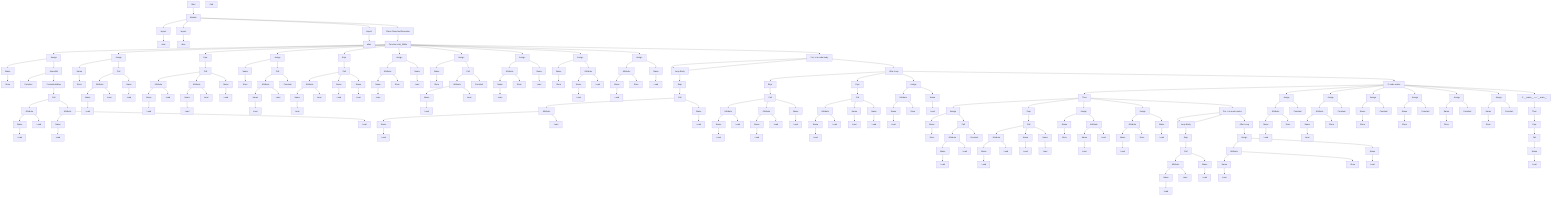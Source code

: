 flowchart TD
Start["Start"]
node1["Module"]
Start --> node1
node2["Import"]
node1 --> node2
node3["alias"]
node2 --> node3
node4["Import"]
node1 --> node4
node5["alias"]
node4 --> node5
node6["Import"]
node1 --> node6
node7["alias"]
node6 --> node7
node8["Class FlowchartGenerator"]
node1 --> node8
node9["Function visit_While"]
node8 --> node9
node10["Assign"]
node9 --> node10
node11["Name"]
node10 --> node11
node12["Store"]
node11 --> node12
node13["JoinedStr"]
node10 --> node13
node14["Constant"]
node13 --> node14
node15["FormattedValue"]
node13 --> node15
node16["Call"]
node15 --> node16
node17["Attribute"]
node16 --> node17
node18["Name"]
node17 --> node18
node19["Load"]
node18 --> node19
node20["Load"]
node17 --> node20
node21["Attribute"]
node16 --> node21
node22["Name"]
node21 --> node22
node23["Load"]
node22 --> node23
node24["Load"]
node21 --> node24
node25["Assign"]
node9 --> node25
node26["Name"]
node25 --> node26
node27["Store"]
node26 --> node27
node28["Call"]
node25 --> node28
node29["Attribute"]
node28 --> node29
node30["Name"]
node29 --> node30
node31["Load"]
node30 --> node31
node32["Load"]
node29 --> node32
node33["Name"]
node28 --> node33
node34["Load"]
node33 --> node34
node35["Expr"]
node9 --> node35
node36["Call"]
node35 --> node36
node37["Attribute"]
node36 --> node37
node38["Name"]
node37 --> node38
node39["Load"]
node38 --> node39
node40["Load"]
node37 --> node40
node41["Attribute"]
node36 --> node41
node42["Name"]
node41 --> node42
node43["Load"]
node42 --> node43
node44["Load"]
node41 --> node44
node45["Name"]
node36 --> node45
node46["Load"]
node45 --> node46
node47["Assign"]
node9 --> node47
node48["Name"]
node47 --> node48
node49["Store"]
node48 --> node49
node50["Call"]
node47 --> node50
node51["Attribute"]
node50 --> node51
node52["Name"]
node51 --> node52
node53["Load"]
node52 --> node53
node54["Load"]
node51 --> node54
node55["Constant"]
node50 --> node55
node56["Expr"]
node9 --> node56
node57["Call"]
node56 --> node57
node58["Attribute"]
node57 --> node58
node59["Name"]
node58 --> node59
node60["Load"]
node59 --> node60
node61["Load"]
node58 --> node61
node62["Name"]
node57 --> node62
node63["Load"]
node62 --> node63
node64["Name"]
node57 --> node64
node65["Load"]
node64 --> node65
node66["Assign"]
node9 --> node66
node67["Attribute"]
node66 --> node67
node68["Name"]
node67 --> node68
node69["Load"]
node68 --> node69
node70["Store"]
node67 --> node70
node71["Name"]
node66 --> node71
node72["Load"]
node71 --> node72
node73["Assign"]
node9 --> node73
node74["Name"]
node73 --> node74
node75["Store"]
node74 --> node75
node76["Call"]
node73 --> node76
node77["Attribute"]
node76 --> node77
node78["Name"]
node77 --> node78
node79["Load"]
node78 --> node79
node80["Load"]
node77 --> node80
node81["Constant"]
node76 --> node81
node82["Assign"]
node9 --> node82
node83["Attribute"]
node82 --> node83
node84["Name"]
node83 --> node84
node85["Load"]
node84 --> node85
node86["Store"]
node83 --> node86
node87["Name"]
node82 --> node87
node88["Load"]
node87 --> node88
node89["Assign"]
node9 --> node89
node90["Name"]
node89 --> node90
node91["Store"]
node90 --> node91
node92["Attribute"]
node89 --> node92
node93["Name"]
node92 --> node93
node94["Load"]
node93 --> node94
node95["Load"]
node92 --> node95
node96["Assign"]
node9 --> node96
node97["Attribute"]
node96 --> node97
node98["Name"]
node97 --> node98
node99["Load"]
node98 --> node99
node100["Store"]
node97 --> node100
node101["Name"]
node96 --> node101
node102["Load"]
node101 --> node102
node103["For: n in node.body"]
node9 --> node103
node104["Loop Body"]
node103 --> node104
node105["After Loop"]
node106["Expr"]
node104 --> node106
node107["Call"]
node106 --> node107
node108["Attribute"]
node107 --> node108
node109["Name"]
node108 --> node109
node110["Load"]
node109 --> node110
node111["Load"]
node108 --> node111
node112["Name"]
node107 --> node112
node113["Load"]
node112 --> node113
node104 --> node103
node103 --> node105
node114["Expr"]
node105 --> node114
node115["Call"]
node114 --> node115
node116["Attribute"]
node115 --> node116
node117["Name"]
node116 --> node117
node118["Load"]
node117 --> node118
node119["Load"]
node116 --> node119
node120["Attribute"]
node115 --> node120
node121["Name"]
node120 --> node121
node122["Load"]
node121 --> node122
node123["Load"]
node120 --> node123
node124["Name"]
node115 --> node124
node125["Load"]
node124 --> node125
node126["Expr"]
node105 --> node126
node127["Call"]
node126 --> node127
node128["Attribute"]
node127 --> node128
node129["Name"]
node128 --> node129
node130["Load"]
node129 --> node130
node131["Load"]
node128 --> node131
node132["Name"]
node127 --> node132
node133["Load"]
node132 --> node133
node134["Name"]
node127 --> node134
node135["Load"]
node134 --> node135
node136["Assign"]
node105 --> node136
node137["Attribute"]
node136 --> node137
node138["Name"]
node137 --> node138
node139["Load"]
node138 --> node139
node140["Store"]
node137 --> node140
node141["Name"]
node136 --> node141
node142["Load"]
node141 --> node142
node143["If: node.orelse"]
node105 --> node143
node144["Then"]
node143 --> node144
node145["Assign"]
node144 --> node145
node146["Name"]
node145 --> node146
node147["Store"]
node146 --> node147
node148["Call"]
node145 --> node148
node149["Attribute"]
node148 --> node149
node150["Name"]
node149 --> node150
node151["Load"]
node150 --> node151
node152["Load"]
node149 --> node152
node153["Constant"]
node148 --> node153
node154["Expr"]
node144 --> node154
node155["Call"]
node154 --> node155
node156["Attribute"]
node155 --> node156
node157["Name"]
node156 --> node157
node158["Load"]
node157 --> node158
node159["Load"]
node156 --> node159
node160["Name"]
node155 --> node160
node161["Load"]
node160 --> node161
node162["Name"]
node155 --> node162
node163["Load"]
node162 --> node163
node164["Assign"]
node144 --> node164
node165["Name"]
node164 --> node165
node166["Store"]
node165 --> node166
node167["Attribute"]
node164 --> node167
node168["Name"]
node167 --> node168
node169["Load"]
node168 --> node169
node170["Load"]
node167 --> node170
node171["Assign"]
node144 --> node171
node172["Attribute"]
node171 --> node172
node173["Name"]
node172 --> node173
node174["Load"]
node173 --> node174
node175["Store"]
node172 --> node175
node176["Name"]
node171 --> node176
node177["Load"]
node176 --> node177
node178["For: n in node.orelse"]
node144 --> node178
node179["Loop Body"]
node178 --> node179
node180["After Loop"]
node181["Expr"]
node179 --> node181
node182["Call"]
node181 --> node182
node183["Attribute"]
node182 --> node183
node184["Name"]
node183 --> node184
node185["Load"]
node184 --> node185
node186["Load"]
node183 --> node186
node187["Name"]
node182 --> node187
node188["Load"]
node187 --> node188
node179 --> node178
node178 --> node180
node189["Assign"]
node180 --> node189
node190["Attribute"]
node189 --> node190
node191["Name"]
node190 --> node191
node192["Load"]
node191 --> node192
node193["Store"]
node190 --> node193
node194["Name"]
node189 --> node194
node195["Load"]
node194 --> node195
node196["Assign"]
node143 --> node196
node197["Attribute"]
node196 --> node197
node198["Name"]
node197 --> node198
node199["Load"]
node198 --> node199
node200["Store"]
node197 --> node200
node201["Constant"]
node196 --> node201
node202["Assign"]
node143 --> node202
node203["Attribute"]
node202 --> node203
node204["Name"]
node203 --> node204
node205["Load"]
node204 --> node205
node206["Store"]
node203 --> node206
node207["Constant"]
node202 --> node207
node208["Assign"]
node143 --> node208
node209["Name"]
node208 --> node209
node210["Store"]
node209 --> node210
node211["Constant"]
node208 --> node211
node212["Assign"]
node143 --> node212
node213["Name"]
node212 --> node213
node214["Store"]
node213 --> node214
node215["Constant"]
node212 --> node215
node216["Assign"]
node143 --> node216
node217["Name"]
node216 --> node217
node218["Store"]
node217 --> node218
node219["Constant"]
node216 --> node219
node220["Assign"]
node143 --> node220
node221["Name"]
node220 --> node221
node222["Store"]
node221 --> node222
node223["Constant"]
node220 --> node223
node224["If: __name__ == '__main__'"]
node143 --> node224
node225["Then"]
node224 --> node225
node226["Expr"]
node225 --> node226
node227["Call"]
node226 --> node227
node228["Name"]
node227 --> node228
node229["Load"]
node228 --> node229
End["End"]
